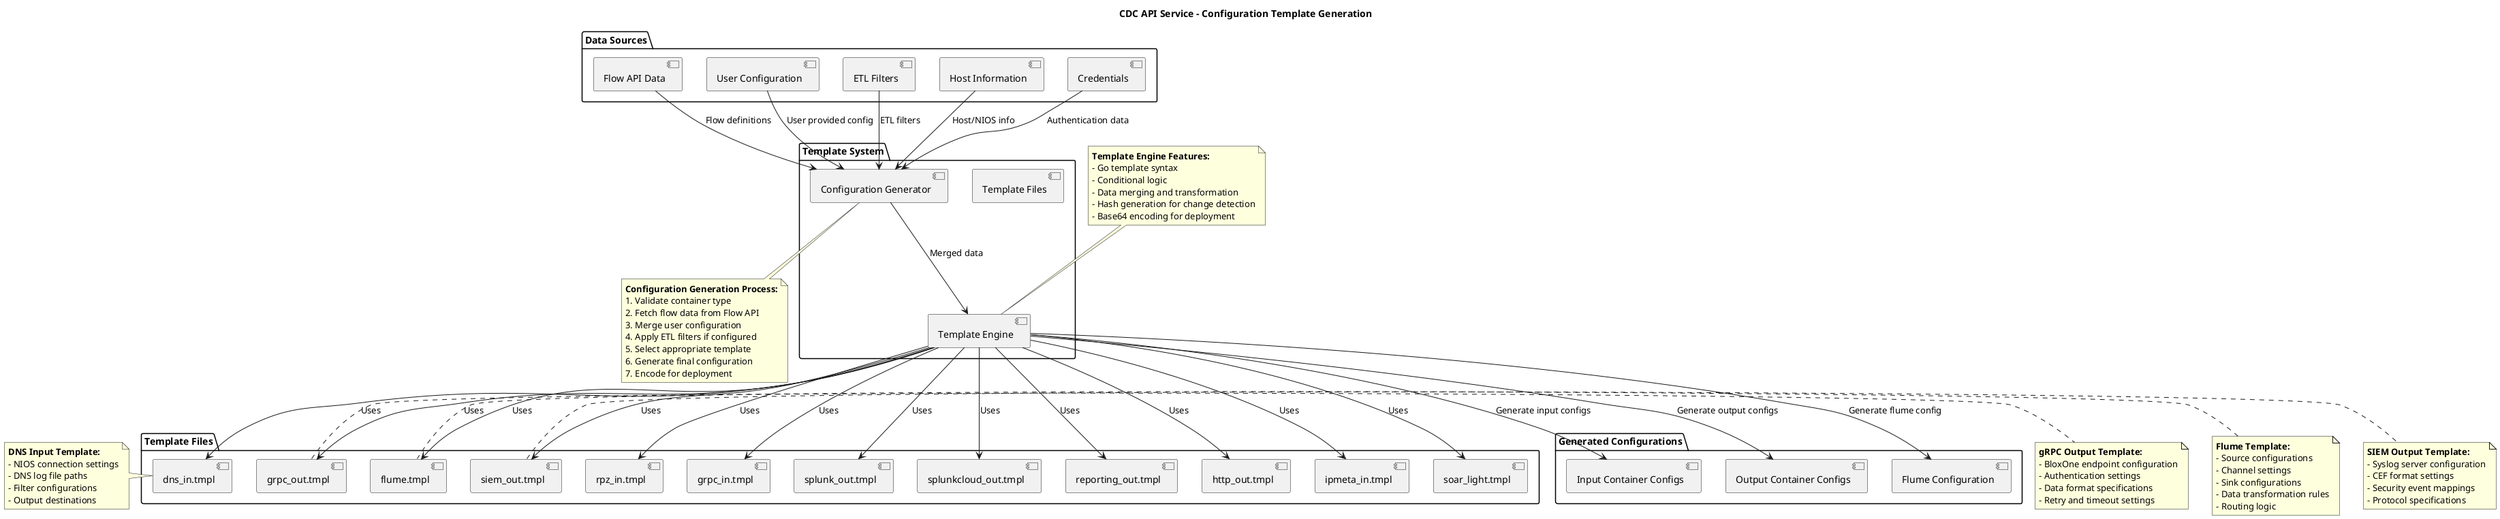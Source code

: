 @startuml CDC API Service - Configuration Template System

title CDC API Service - Configuration Template Generation

skinparam componentStyle uml2

package "Template System" {
    [Template Engine] as TE
    [Template Files] as TF
    [Configuration Generator] as CG
}

package "Template Files" {
    [dns_in.tmpl] as DNS_TMPL
    [rpz_in.tmpl] as RPZ_TMPL
    [grpc_in.tmpl] as GRPC_IN_TMPL
    [grpc_out.tmpl] as GRPC_OUT_TMPL
    [siem_out.tmpl] as SIEM_TMPL
    [splunk_out.tmpl] as SPLUNK_TMPL
    [splunkcloud_out.tmpl] as SPLUNKCLOUD_TMPL
    [reporting_out.tmpl] as REPORTING_TMPL
    [http_out.tmpl] as HTTP_TMPL
    [flume.tmpl] as FLUME_TMPL
    [ipmeta_in.tmpl] as IPMETA_TMPL
    [soar_light.tmpl] as SOAR_TMPL
}

package "Data Sources" {
    [Flow API Data] as FlowData
    [User Configuration] as UserConfig
    [ETL Filters] as ETLData
    [Host Information] as HostData
    [Credentials] as CredsData
}

package "Generated Configurations" {
    [Input Container Configs] as InputConfigs
    [Output Container Configs] as OutputConfigs
    [Flume Configuration] as FlumeConfig
}

' Template relationships
TE --> DNS_TMPL : Uses
TE --> RPZ_TMPL : Uses
TE --> GRPC_IN_TMPL : Uses
TE --> GRPC_OUT_TMPL : Uses
TE --> SIEM_TMPL : Uses
TE --> SPLUNK_TMPL : Uses
TE --> SPLUNKCLOUD_TMPL : Uses
TE --> REPORTING_TMPL : Uses
TE --> HTTP_TMPL : Uses
TE --> FLUME_TMPL : Uses
TE --> IPMETA_TMPL : Uses
TE --> SOAR_TMPL : Uses

' Data flow
FlowData --> CG : Flow definitions
UserConfig --> CG : User provided config
ETLData --> CG : ETL filters
HostData --> CG : Host/NIOS info
CredsData --> CG : Authentication data

CG --> TE : Merged data
TE --> InputConfigs : Generate input configs
TE --> OutputConfigs : Generate output configs
TE --> FlumeConfig : Generate flume config

note top of TE
  **Template Engine Features:**
  - Go template syntax
  - Conditional logic
  - Data merging and transformation
  - Hash generation for change detection
  - Base64 encoding for deployment
end note

note bottom of CG
  **Configuration Generation Process:**
  1. Validate container type
  2. Fetch flow data from Flow API
  3. Merge user configuration
  4. Apply ETL filters if configured
  5. Select appropriate template
  6. Generate final configuration
  7. Encode for deployment
end note

' Template details
note left of DNS_TMPL
  **DNS Input Template:**
  - NIOS connection settings
  - DNS log file paths
  - Filter configurations
  - Output destinations
end note

note right of GRPC_OUT_TMPL
  **gRPC Output Template:**
  - BloxOne endpoint configuration
  - Authentication settings
  - Data format specifications
  - Retry and timeout settings
end note

note left of FLUME_TMPL
  **Flume Template:**
  - Source configurations
  - Channel settings
  - Sink configurations
  - Data transformation rules
  - Routing logic
end note

note right of SIEM_TMPL
  **SIEM Output Template:**
  - Syslog server configuration
  - CEF format settings
  - Security event mappings
  - Protocol specifications
end note

@enduml
